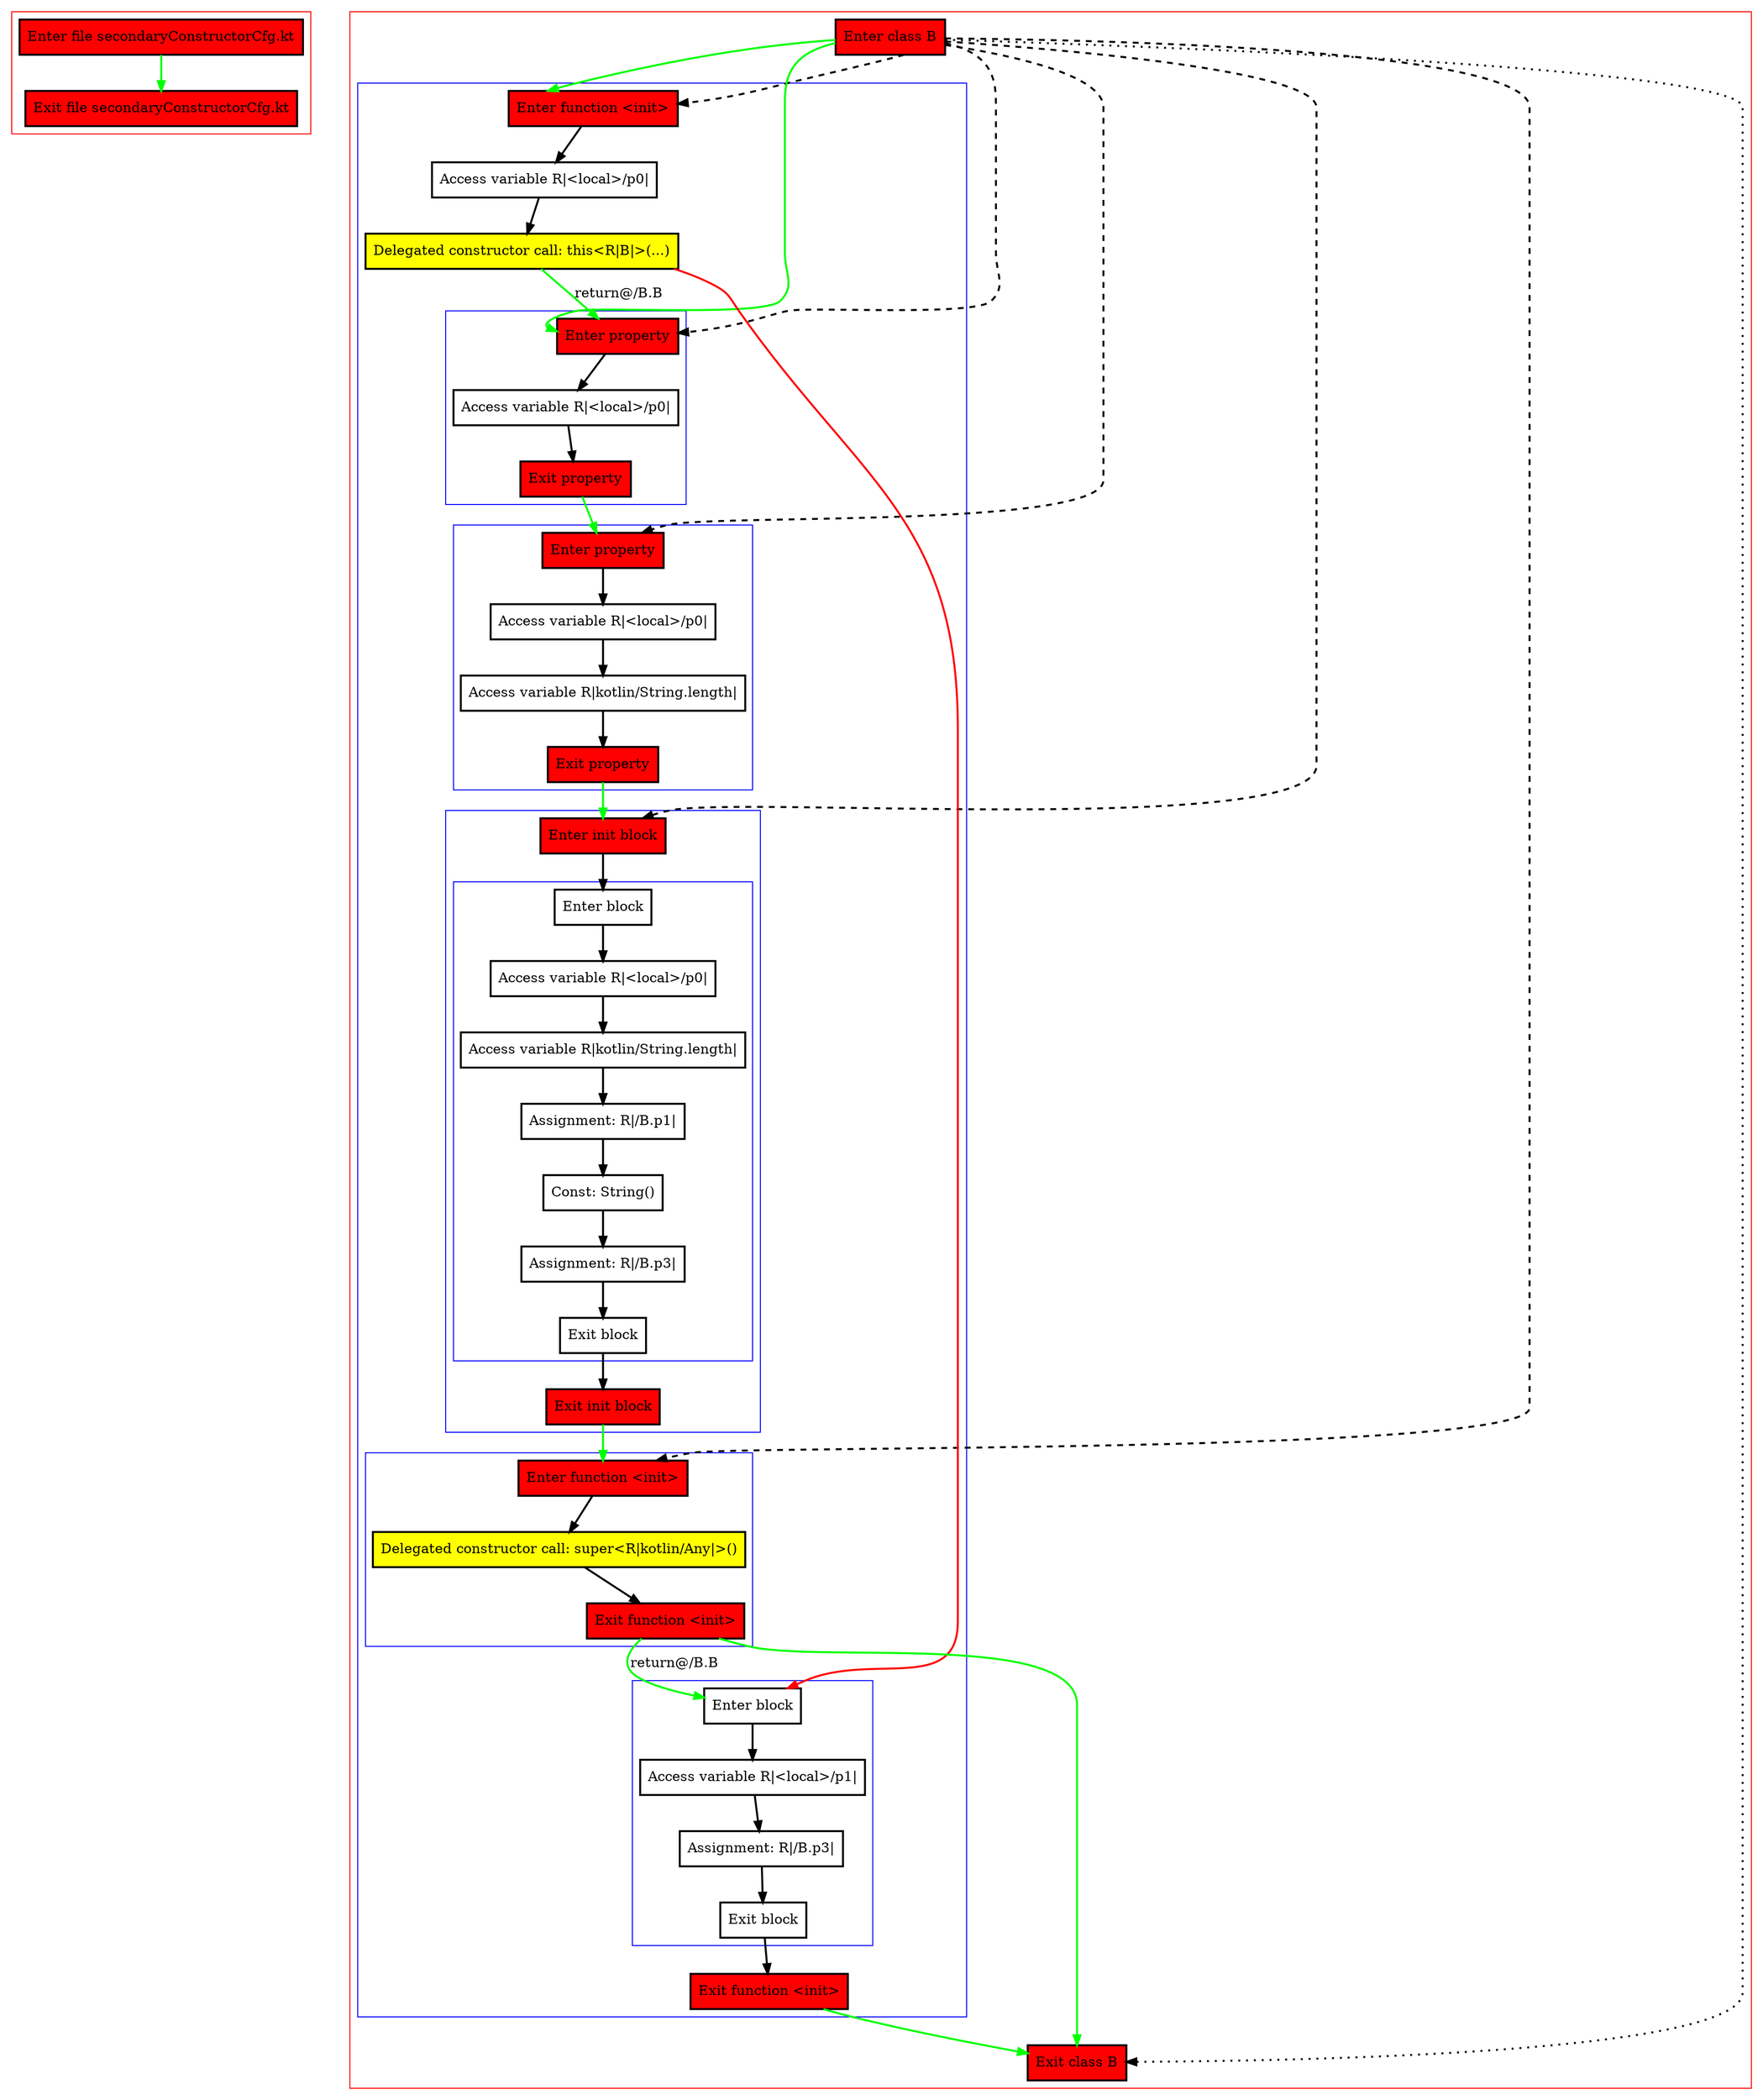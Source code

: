 digraph secondaryConstructorCfg_kt {
    graph [nodesep=3]
    node [shape=box penwidth=2]
    edge [penwidth=2]

    subgraph cluster_0 {
        color=red
        0 [label="Enter file secondaryConstructorCfg.kt" style="filled" fillcolor=red];
        1 [label="Exit file secondaryConstructorCfg.kt" style="filled" fillcolor=red];
    }
    0 -> {1} [color=green];

    subgraph cluster_1 {
        color=red
        2 [label="Enter class B" style="filled" fillcolor=red];
        subgraph cluster_2 {
            color=blue
            3 [label="Enter function <init>" style="filled" fillcolor=red];
            4 [label="Access variable R|<local>/p0|"];
            5 [label="Delegated constructor call: this<R|B|>(...)" style="filled" fillcolor=yellow];
            subgraph cluster_3 {
                color=blue
                6 [label="Enter property" style="filled" fillcolor=red];
                7 [label="Access variable R|<local>/p0|"];
                8 [label="Exit property" style="filled" fillcolor=red];
            }
            subgraph cluster_4 {
                color=blue
                9 [label="Enter property" style="filled" fillcolor=red];
                10 [label="Access variable R|<local>/p0|"];
                11 [label="Access variable R|kotlin/String.length|"];
                12 [label="Exit property" style="filled" fillcolor=red];
            }
            subgraph cluster_5 {
                color=blue
                13 [label="Enter init block" style="filled" fillcolor=red];
                subgraph cluster_6 {
                    color=blue
                    14 [label="Enter block"];
                    15 [label="Access variable R|<local>/p0|"];
                    16 [label="Access variable R|kotlin/String.length|"];
                    17 [label="Assignment: R|/B.p1|"];
                    18 [label="Const: String()"];
                    19 [label="Assignment: R|/B.p3|"];
                    20 [label="Exit block"];
                }
                21 [label="Exit init block" style="filled" fillcolor=red];
            }
            subgraph cluster_7 {
                color=blue
                22 [label="Enter function <init>" style="filled" fillcolor=red];
                23 [label="Delegated constructor call: super<R|kotlin/Any|>()" style="filled" fillcolor=yellow];
                24 [label="Exit function <init>" style="filled" fillcolor=red];
            }
            subgraph cluster_8 {
                color=blue
                25 [label="Enter block"];
                26 [label="Access variable R|<local>/p1|"];
                27 [label="Assignment: R|/B.p3|"];
                28 [label="Exit block"];
            }
            29 [label="Exit function <init>" style="filled" fillcolor=red];
        }
        30 [label="Exit class B" style="filled" fillcolor=red];
    }
    2 -> {3 6} [color=green];
    2 -> {30} [style=dotted];
    2 -> {3 6 9 13 22} [style=dashed];
    3 -> {4};
    4 -> {5};
    5 -> {6} [color=green label="return@/B.B"];
    5 -> {25} [color=red];
    6 -> {7};
    7 -> {8};
    8 -> {9} [color=green];
    9 -> {10};
    10 -> {11};
    11 -> {12};
    12 -> {13} [color=green];
    13 -> {14};
    14 -> {15};
    15 -> {16};
    16 -> {17};
    17 -> {18};
    18 -> {19};
    19 -> {20};
    20 -> {21};
    21 -> {22} [color=green];
    22 -> {23};
    23 -> {24};
    24 -> {25} [color=green label="return@/B.B"];
    24 -> {30} [color=green];
    25 -> {26};
    26 -> {27};
    27 -> {28};
    28 -> {29};
    29 -> {30} [color=green];

}
